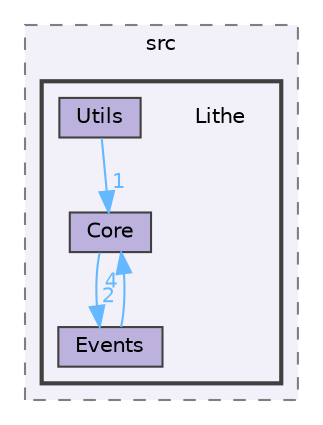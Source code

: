 digraph "G:/dev/Lithe/Lithe/src/Lithe"
{
 // LATEX_PDF_SIZE
  bgcolor="transparent";
  edge [fontname=Helvetica,fontsize=10,labelfontname=Helvetica,labelfontsize=10];
  node [fontname=Helvetica,fontsize=10,shape=box,height=0.2,width=0.4];
  compound=true
  subgraph clusterdir_f15c76819746754082443b5bfce7d7e8 {
    graph [ bgcolor="#f2f0f8", pencolor="grey50", label="src", fontname=Helvetica,fontsize=10 style="filled,dashed", URL="dir_f15c76819746754082443b5bfce7d7e8.html",tooltip=""]
  subgraph clusterdir_332c472a74bff6200866c0cd3b006c35 {
    graph [ bgcolor="#f2f0f8", pencolor="grey25", label="", fontname=Helvetica,fontsize=10 style="filled,bold", URL="dir_332c472a74bff6200866c0cd3b006c35.html",tooltip=""]
    dir_332c472a74bff6200866c0cd3b006c35 [shape=plaintext, label="Lithe"];
  dir_931d52ca58c7c7967d57ea23a2204970 [label="Core", fillcolor="#bdb2de", color="grey25", style="filled", URL="dir_931d52ca58c7c7967d57ea23a2204970.html",tooltip=""];
  dir_abc3a79424e61587eaa48c048bc78d88 [label="Events", fillcolor="#bdb2de", color="grey25", style="filled", URL="dir_abc3a79424e61587eaa48c048bc78d88.html",tooltip=""];
  dir_3564bfbfd93b69c11f97e7d6e4b28a12 [label="Utils", fillcolor="#bdb2de", color="grey25", style="filled", URL="dir_3564bfbfd93b69c11f97e7d6e4b28a12.html",tooltip=""];
  }
  }
  dir_931d52ca58c7c7967d57ea23a2204970->dir_abc3a79424e61587eaa48c048bc78d88 [headlabel="2", labeldistance=1.5 headhref="dir_000000_000001.html" color="steelblue1" fontcolor="steelblue1"];
  dir_abc3a79424e61587eaa48c048bc78d88->dir_931d52ca58c7c7967d57ea23a2204970 [headlabel="4", labeldistance=1.5 headhref="dir_000001_000000.html" color="steelblue1" fontcolor="steelblue1"];
  dir_3564bfbfd93b69c11f97e7d6e4b28a12->dir_931d52ca58c7c7967d57ea23a2204970 [headlabel="1", labeldistance=1.5 headhref="dir_000006_000000.html" color="steelblue1" fontcolor="steelblue1"];
}
